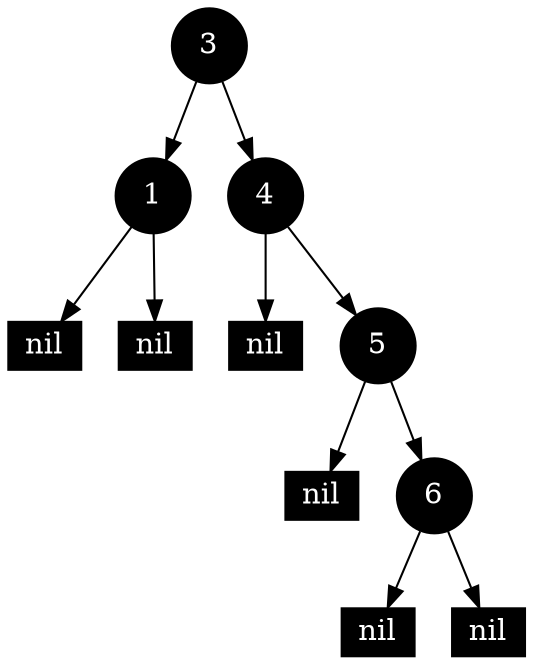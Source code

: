 digraph G {
    node [width=0.5,fontcolor=white,style=filled];
    3 [fillcolor=black]
    3 -> 1
    3 -> 4
    1 [fillcolor=black]
    1 -> NULLl1
    NULLl1 [label="nil",width=0.3,height=0.2,shape=box,fillcolor=black]
    1 -> NULLr1
    NULLr1 [label="nil",width=0.3,height=0.2,shape=box,fillcolor=black]
    4 [fillcolor=black]
    4 -> NULLl4
    NULLl4 [label="nil",width=0.3,height=0.2,shape=box,fillcolor=black]
    4 -> 5
    5 [fillcolor=black]
    5 -> NULLl5
    NULLl5 [label="nil",width=0.3,height=0.2,shape=box,fillcolor=black]
    5 -> 6
    6 [fillcolor=black]
    6 -> NULLl6
    NULLl6 [label="nil",width=0.3,height=0.2,shape=box,fillcolor=black]
    6 -> NULLr6
    NULLr6 [label="nil",width=0.3,height=0.2,shape=box,fillcolor=black]
}
